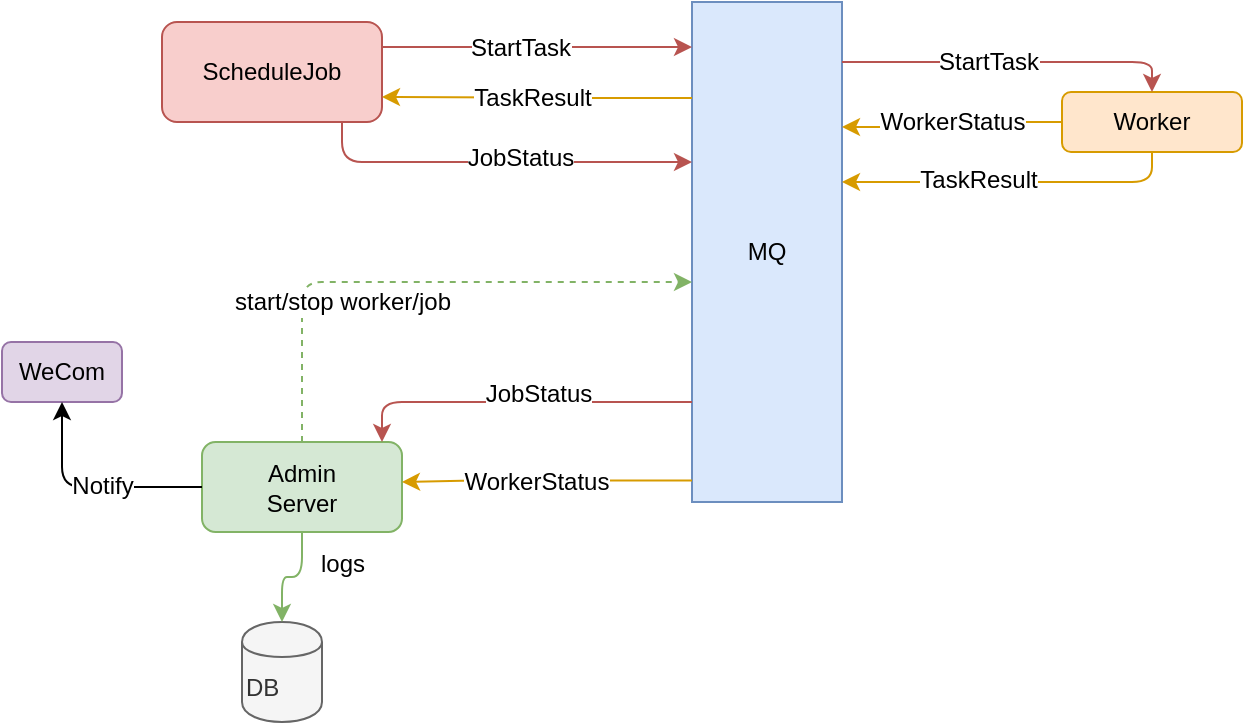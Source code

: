 <mxfile version="12.2.4" pages="2"><diagram id="8Rbl28p7ZW2rrZwuGT_R" name="Page-1"><mxGraphModel dx="725" dy="446" grid="1" gridSize="10" guides="1" tooltips="1" connect="1" arrows="1" fold="1" page="1" pageScale="1" pageWidth="827" pageHeight="1169" math="0" shadow="0"><root><mxCell id="0"/><mxCell id="1" parent="0"/><mxCell id="2" value="MQ" style="rounded=0;whiteSpace=wrap;html=1;fillColor=#dae8fc;strokeColor=#6c8ebf;" parent="1" vertex="1"><mxGeometry x="385" y="70" width="75" height="250" as="geometry"/></mxCell><mxCell id="4" value="ScheduleJob" style="rounded=1;whiteSpace=wrap;html=1;fillColor=#f8cecc;strokeColor=#b85450;" parent="1" vertex="1"><mxGeometry x="120" y="80" width="110" height="50" as="geometry"/></mxCell><mxCell id="5" value="Admin&lt;br&gt;Server" style="rounded=1;whiteSpace=wrap;html=1;fillColor=#d5e8d4;strokeColor=#82b366;" parent="1" vertex="1"><mxGeometry x="140" y="290" width="100" height="45" as="geometry"/></mxCell><mxCell id="7" value="Worker" style="rounded=1;whiteSpace=wrap;html=1;fillColor=#ffe6cc;strokeColor=#d79b00;" parent="1" vertex="1"><mxGeometry x="570" y="115" width="90" height="30" as="geometry"/></mxCell><mxCell id="15" style="edgeStyle=elbowEdgeStyle;rounded=0;orthogonalLoop=1;jettySize=auto;elbow=vertical;html=1;exitX=0.5;exitY=1;exitDx=0;exitDy=0;startArrow=classic;startFill=1;" parent="1" edge="1"><mxGeometry relative="1" as="geometry"><mxPoint x="625" y="300" as="sourcePoint"/><mxPoint x="625" y="300" as="targetPoint"/></mxGeometry></mxCell><mxCell id="20" value="" style="endArrow=classic;html=1;edgeStyle=elbowEdgeStyle;fillColor=#ffe6cc;strokeColor=#d79b00;exitX=0;exitY=0.957;exitDx=0;exitDy=0;exitPerimeter=0;" parent="1" source="2" target="5" edge="1"><mxGeometry width="50" height="50" relative="1" as="geometry"><mxPoint x="384" y="311" as="sourcePoint"/><mxPoint x="290" y="311.25" as="targetPoint"/><Array as="points"><mxPoint x="280" y="310"/><mxPoint x="360" y="320"/><mxPoint x="300" y="320"/><mxPoint x="350" y="310"/><mxPoint x="330" y="310"/><mxPoint x="320" y="310"/><mxPoint x="280" y="333"/><mxPoint x="310" y="320"/><mxPoint x="330" y="330"/></Array></mxGeometry></mxCell><mxCell id="30" value="WorkerStatus" style="text;html=1;resizable=0;points=[];align=center;verticalAlign=middle;labelBackgroundColor=#ffffff;" parent="20" vertex="1" connectable="0"><mxGeometry x="-0.447" relative="1" as="geometry"><mxPoint x="-37.5" as="offset"/></mxGeometry></mxCell><mxCell id="24" value="" style="endArrow=classic;html=1;exitX=1;exitY=0.25;exitDx=0;exitDy=0;fillColor=#f8cecc;strokeColor=#b85450;edgeStyle=orthogonalEdgeStyle;elbow=vertical;" parent="1" source="4" target="2" edge="1"><mxGeometry width="50" height="50" relative="1" as="geometry"><mxPoint x="190" y="400" as="sourcePoint"/><mxPoint x="335" y="50" as="targetPoint"/><Array as="points"><mxPoint x="340" y="93"/><mxPoint x="340" y="93"/></Array></mxGeometry></mxCell><mxCell id="25" value="StartTask" style="text;html=1;resizable=0;points=[];align=center;verticalAlign=middle;labelBackgroundColor=#ffffff;" parent="24" vertex="1" connectable="0"><mxGeometry x="-0.382" y="2" relative="1" as="geometry"><mxPoint x="21" y="2" as="offset"/></mxGeometry></mxCell><mxCell id="28" value="" style="endArrow=classic;html=1;entryX=1;entryY=0.75;entryDx=0;entryDy=0;fillColor=#ffe6cc;strokeColor=#d79b00;edgeStyle=orthogonalEdgeStyle;" parent="1" source="2" target="4" edge="1"><mxGeometry width="50" height="50" relative="1" as="geometry"><mxPoint x="370" y="118" as="sourcePoint"/><mxPoint x="210" y="350" as="targetPoint"/><Array as="points"><mxPoint x="340" y="118"/><mxPoint x="340" y="118"/></Array></mxGeometry></mxCell><mxCell id="29" value="TaskResult" style="text;html=1;resizable=0;points=[];align=center;verticalAlign=middle;labelBackgroundColor=#ffffff;" parent="28" vertex="1" connectable="0"><mxGeometry x="0.196" relative="1" as="geometry"><mxPoint x="12" as="offset"/></mxGeometry></mxCell><mxCell id="31" value="" style="endArrow=classic;html=1;fillColor=#ffe6cc;strokeColor=#d79b00;edgeStyle=orthogonalEdgeStyle;elbow=vertical;entryX=1;entryY=0.25;entryDx=0;entryDy=0;" parent="1" source="7" target="2" edge="1"><mxGeometry width="50" height="50" relative="1" as="geometry"><mxPoint x="150" y="430" as="sourcePoint"/><mxPoint x="540" y="180" as="targetPoint"/><Array as="points"/></mxGeometry></mxCell><mxCell id="34" value="WorkerStatus" style="text;html=1;resizable=0;points=[];align=center;verticalAlign=middle;labelBackgroundColor=#ffffff;fontColor=#000000;" parent="31" vertex="1" connectable="0"><mxGeometry x="-0.215" y="3" relative="1" as="geometry"><mxPoint x="-11" y="-3" as="offset"/></mxGeometry></mxCell><mxCell id="32" value="" style="endArrow=classic;html=1;edgeStyle=orthogonalEdgeStyle;fillColor=#f8cecc;strokeColor=#b85450;" parent="1" source="4" target="2" edge="1"><mxGeometry width="50" height="50" relative="1" as="geometry"><mxPoint x="205" y="190" as="sourcePoint"/><mxPoint x="200" y="380" as="targetPoint"/><Array as="points"><mxPoint x="210" y="150"/></Array></mxGeometry></mxCell><mxCell id="33" value="JobStatus" style="text;html=1;resizable=0;points=[];align=center;verticalAlign=middle;labelBackgroundColor=#ffffff;" parent="32" vertex="1" connectable="0"><mxGeometry x="0.016" y="1" relative="1" as="geometry"><mxPoint x="10" y="-1" as="offset"/></mxGeometry></mxCell><mxCell id="36" value="" style="endArrow=classic;html=1;fillColor=#f8cecc;strokeColor=#b85450;edgeStyle=orthogonalEdgeStyle;elbow=vertical;" parent="1" source="2" target="7" edge="1"><mxGeometry width="50" height="50" relative="1" as="geometry"><mxPoint x="470" y="160" as="sourcePoint"/><mxPoint x="650" y="80" as="targetPoint"/><Array as="points"><mxPoint x="615" y="100"/></Array></mxGeometry></mxCell><mxCell id="37" value="StartTask" style="text;html=1;resizable=0;points=[];align=center;verticalAlign=middle;labelBackgroundColor=#ffffff;" parent="36" vertex="1" connectable="0"><mxGeometry x="-0.382" y="2" relative="1" as="geometry"><mxPoint x="20" y="2" as="offset"/></mxGeometry></mxCell><mxCell id="38" value="" style="endArrow=classic;html=1;exitX=0.5;exitY=1;exitDx=0;exitDy=0;fillColor=#ffe6cc;strokeColor=#d79b00;edgeStyle=orthogonalEdgeStyle;elbow=vertical;" parent="1" source="7" target="2" edge="1"><mxGeometry width="50" height="50" relative="1" as="geometry"><mxPoint x="580" y="140" as="sourcePoint"/><mxPoint x="470" y="140" as="targetPoint"/><Array as="points"><mxPoint x="615" y="160"/></Array></mxGeometry></mxCell><mxCell id="39" value="TaskResult" style="text;html=1;resizable=0;points=[];align=center;verticalAlign=middle;labelBackgroundColor=#ffffff;fontColor=#000000;" parent="38" vertex="1" connectable="0"><mxGeometry x="-0.215" y="3" relative="1" as="geometry"><mxPoint x="-36" y="-4" as="offset"/></mxGeometry></mxCell><mxCell id="42" value="" style="endArrow=classic;html=1;fontColor=#000000;edgeStyle=orthogonalEdgeStyle;fillColor=#f8cecc;strokeColor=#b85450;" parent="1" source="2" target="5" edge="1"><mxGeometry width="50" height="50" relative="1" as="geometry"><mxPoint x="150" y="410" as="sourcePoint"/><mxPoint x="200" y="360" as="targetPoint"/><Array as="points"><mxPoint x="230" y="270"/></Array></mxGeometry></mxCell><mxCell id="44" value="JobStatus" style="text;html=1;resizable=0;points=[];align=center;verticalAlign=middle;labelBackgroundColor=#ffffff;fontColor=#000000;" parent="42" vertex="1" connectable="0"><mxGeometry x="-0.273" relative="1" as="geometry"><mxPoint x="-14" y="-4" as="offset"/></mxGeometry></mxCell><mxCell id="46" value="DB" style="shape=cylinder;whiteSpace=wrap;html=1;boundedLbl=1;backgroundOutline=1;rounded=1;align=left;fillColor=#f5f5f5;strokeColor=#666666;fontColor=#333333;" parent="1" vertex="1"><mxGeometry x="160" y="380" width="40" height="50" as="geometry"/></mxCell><mxCell id="47" value="" style="endArrow=classic;html=1;fontColor=#000000;edgeStyle=orthogonalEdgeStyle;fillColor=#d5e8d4;strokeColor=#82b366;" parent="1" source="5" target="46" edge="1"><mxGeometry width="50" height="50" relative="1" as="geometry"><mxPoint x="150" y="510" as="sourcePoint"/><mxPoint x="200" y="460" as="targetPoint"/></mxGeometry></mxCell><mxCell id="48" value="logs" style="text;html=1;resizable=0;points=[];align=center;verticalAlign=middle;labelBackgroundColor=#ffffff;fontColor=#000000;" parent="47" vertex="1" connectable="0"><mxGeometry x="-0.528" y="13" relative="1" as="geometry"><mxPoint x="7" y="3" as="offset"/></mxGeometry></mxCell><mxCell id="56" value="" style="endArrow=classic;html=1;fontColor=#000000;edgeStyle=orthogonalEdgeStyle;exitX=0.5;exitY=0;exitDx=0;exitDy=0;dashed=1;fillColor=#d5e8d4;strokeColor=#82b366;" parent="1" source="5" target="2" edge="1"><mxGeometry width="50" height="50" relative="1" as="geometry"><mxPoint x="200" y="230" as="sourcePoint"/><mxPoint x="380" y="230" as="targetPoint"/><Array as="points"><mxPoint x="190" y="210"/></Array></mxGeometry></mxCell><mxCell id="57" value="start/stop worker/job" style="text;html=1;resizable=0;points=[];align=center;verticalAlign=middle;labelBackgroundColor=#ffffff;fontColor=#000000;" parent="56" vertex="1" connectable="0"><mxGeometry x="-0.407" y="-52" relative="1" as="geometry"><mxPoint x="18" y="-42" as="offset"/></mxGeometry></mxCell><mxCell id="62" value="WeCom" style="rounded=1;whiteSpace=wrap;html=1;fillColor=#e1d5e7;strokeColor=#9673a6;" parent="1" vertex="1"><mxGeometry x="40" y="240" width="60" height="30" as="geometry"/></mxCell><mxCell id="63" value="" style="endArrow=classic;html=1;entryX=0.5;entryY=1;entryDx=0;entryDy=0;edgeStyle=orthogonalEdgeStyle;" parent="1" source="5" target="62" edge="1"><mxGeometry width="50" height="50" relative="1" as="geometry"><mxPoint x="130" y="310" as="sourcePoint"/><mxPoint x="100" y="550" as="targetPoint"/></mxGeometry></mxCell><mxCell id="64" value="Notify" style="text;html=1;resizable=0;points=[];align=center;verticalAlign=middle;labelBackgroundColor=#ffffff;" parent="63" vertex="1" connectable="0"><mxGeometry x="0.084" y="-3" relative="1" as="geometry"><mxPoint x="11" y="2.5" as="offset"/></mxGeometry></mxCell></root></mxGraphModel></diagram><diagram id="E-WD8hoN-dyjj7ygUVB1" name="Page-2"><mxGraphModel dx="1237" dy="576" grid="1" gridSize="10" guides="1" tooltips="1" connect="1" arrows="1" fold="1" page="1" pageScale="1" pageWidth="827" pageHeight="1169" math="0" shadow="0"><root><mxCell id="dbY-u1HbFF9faqhQmUav-0"/><mxCell id="dbY-u1HbFF9faqhQmUav-1" parent="dbY-u1HbFF9faqhQmUav-0"/></root></mxGraphModel></diagram></mxfile>